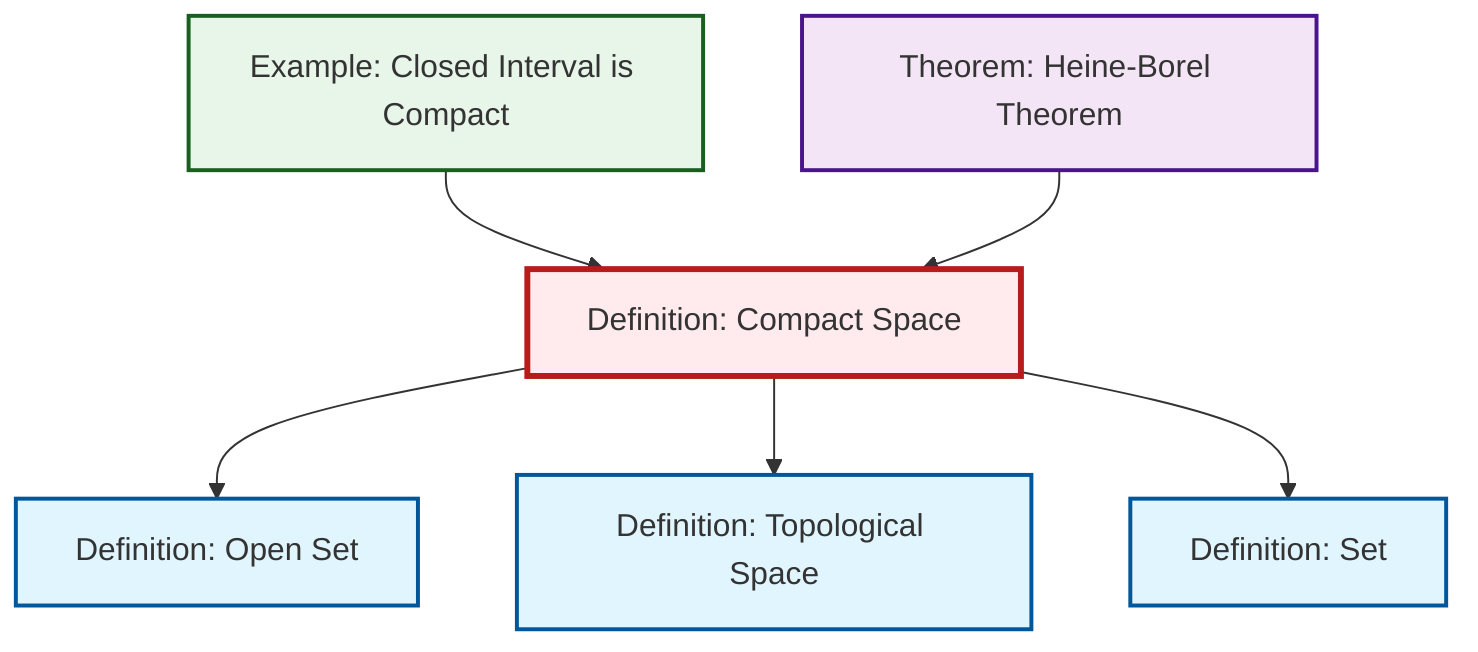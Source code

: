 graph TD
    classDef definition fill:#e1f5fe,stroke:#01579b,stroke-width:2px
    classDef theorem fill:#f3e5f5,stroke:#4a148c,stroke-width:2px
    classDef axiom fill:#fff3e0,stroke:#e65100,stroke-width:2px
    classDef example fill:#e8f5e9,stroke:#1b5e20,stroke-width:2px
    classDef current fill:#ffebee,stroke:#b71c1c,stroke-width:3px
    def-topological-space["Definition: Topological Space"]:::definition
    thm-heine-borel["Theorem: Heine-Borel Theorem"]:::theorem
    def-set["Definition: Set"]:::definition
    def-open-set["Definition: Open Set"]:::definition
    def-compact["Definition: Compact Space"]:::definition
    ex-closed-interval-compact["Example: Closed Interval is Compact"]:::example
    def-compact --> def-open-set
    ex-closed-interval-compact --> def-compact
    def-compact --> def-topological-space
    def-compact --> def-set
    thm-heine-borel --> def-compact
    class def-compact current